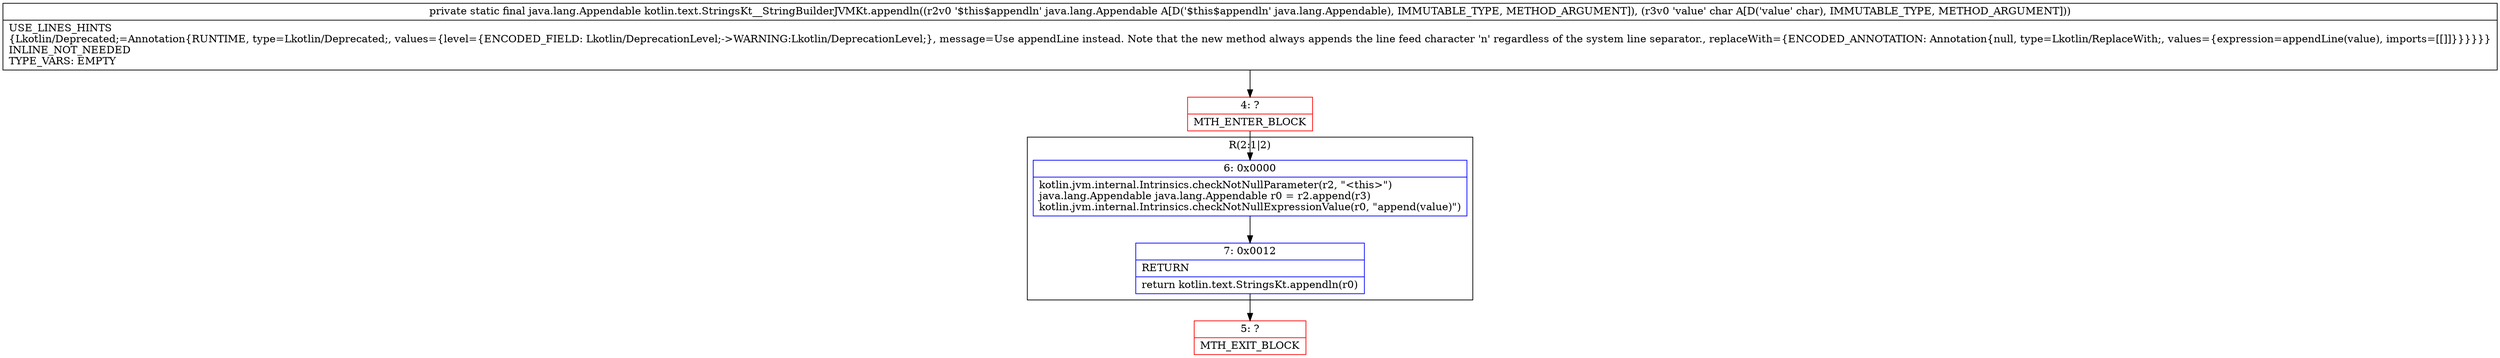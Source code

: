 digraph "CFG forkotlin.text.StringsKt__StringBuilderJVMKt.appendln(Ljava\/lang\/Appendable;C)Ljava\/lang\/Appendable;" {
subgraph cluster_Region_714479170 {
label = "R(2:1|2)";
node [shape=record,color=blue];
Node_6 [shape=record,label="{6\:\ 0x0000|kotlin.jvm.internal.Intrinsics.checkNotNullParameter(r2, \"\<this\>\")\ljava.lang.Appendable java.lang.Appendable r0 = r2.append(r3)\lkotlin.jvm.internal.Intrinsics.checkNotNullExpressionValue(r0, \"append(value)\")\l}"];
Node_7 [shape=record,label="{7\:\ 0x0012|RETURN\l|return kotlin.text.StringsKt.appendln(r0)\l}"];
}
Node_4 [shape=record,color=red,label="{4\:\ ?|MTH_ENTER_BLOCK\l}"];
Node_5 [shape=record,color=red,label="{5\:\ ?|MTH_EXIT_BLOCK\l}"];
MethodNode[shape=record,label="{private static final java.lang.Appendable kotlin.text.StringsKt__StringBuilderJVMKt.appendln((r2v0 '$this$appendln' java.lang.Appendable A[D('$this$appendln' java.lang.Appendable), IMMUTABLE_TYPE, METHOD_ARGUMENT]), (r3v0 'value' char A[D('value' char), IMMUTABLE_TYPE, METHOD_ARGUMENT]))  | USE_LINES_HINTS\l\{Lkotlin\/Deprecated;=Annotation\{RUNTIME, type=Lkotlin\/Deprecated;, values=\{level=\{ENCODED_FIELD: Lkotlin\/DeprecationLevel;\-\>WARNING:Lkotlin\/DeprecationLevel;\}, message=Use appendLine instead. Note that the new method always appends the line feed character 'n' regardless of the system line separator., replaceWith=\{ENCODED_ANNOTATION: Annotation\{null, type=Lkotlin\/ReplaceWith;, values=\{expression=appendLine(value), imports=[[]]\}\}\}\}\}\}\lINLINE_NOT_NEEDED\lTYPE_VARS: EMPTY\l}"];
MethodNode -> Node_4;Node_6 -> Node_7;
Node_7 -> Node_5;
Node_4 -> Node_6;
}


